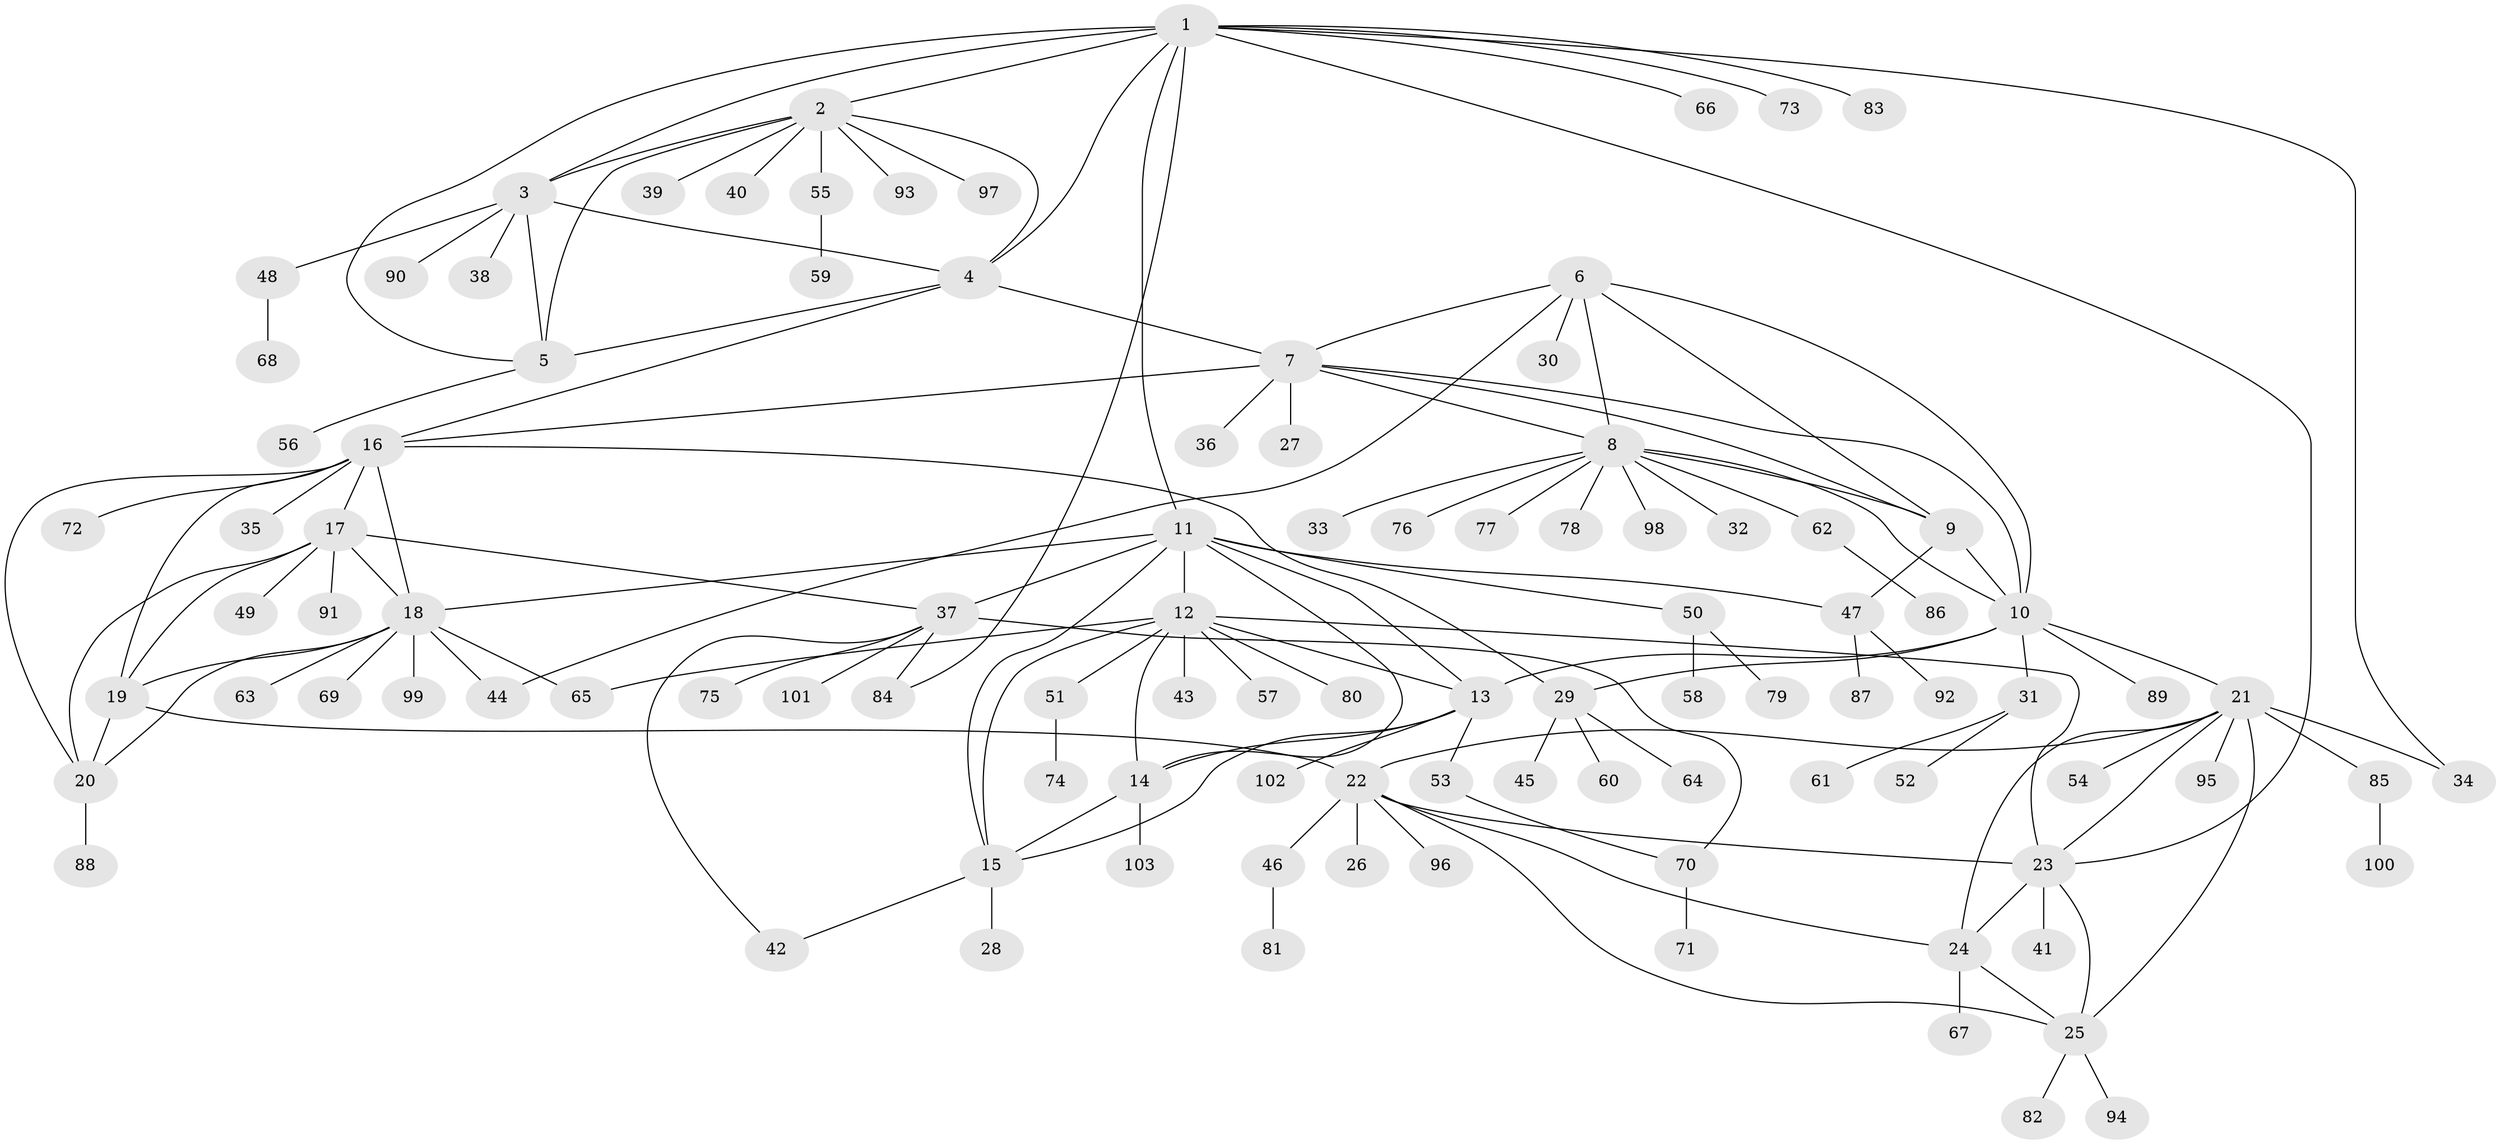 // Generated by graph-tools (version 1.1) at 2025/26/03/09/25 03:26:41]
// undirected, 103 vertices, 147 edges
graph export_dot {
graph [start="1"]
  node [color=gray90,style=filled];
  1;
  2;
  3;
  4;
  5;
  6;
  7;
  8;
  9;
  10;
  11;
  12;
  13;
  14;
  15;
  16;
  17;
  18;
  19;
  20;
  21;
  22;
  23;
  24;
  25;
  26;
  27;
  28;
  29;
  30;
  31;
  32;
  33;
  34;
  35;
  36;
  37;
  38;
  39;
  40;
  41;
  42;
  43;
  44;
  45;
  46;
  47;
  48;
  49;
  50;
  51;
  52;
  53;
  54;
  55;
  56;
  57;
  58;
  59;
  60;
  61;
  62;
  63;
  64;
  65;
  66;
  67;
  68;
  69;
  70;
  71;
  72;
  73;
  74;
  75;
  76;
  77;
  78;
  79;
  80;
  81;
  82;
  83;
  84;
  85;
  86;
  87;
  88;
  89;
  90;
  91;
  92;
  93;
  94;
  95;
  96;
  97;
  98;
  99;
  100;
  101;
  102;
  103;
  1 -- 2;
  1 -- 3;
  1 -- 4;
  1 -- 5;
  1 -- 11;
  1 -- 23;
  1 -- 34;
  1 -- 66;
  1 -- 73;
  1 -- 83;
  1 -- 84;
  2 -- 3;
  2 -- 4;
  2 -- 5;
  2 -- 39;
  2 -- 40;
  2 -- 55;
  2 -- 93;
  2 -- 97;
  3 -- 4;
  3 -- 5;
  3 -- 38;
  3 -- 48;
  3 -- 90;
  4 -- 5;
  4 -- 7;
  4 -- 16;
  5 -- 56;
  6 -- 7;
  6 -- 8;
  6 -- 9;
  6 -- 10;
  6 -- 30;
  6 -- 44;
  7 -- 8;
  7 -- 9;
  7 -- 10;
  7 -- 16;
  7 -- 27;
  7 -- 36;
  8 -- 9;
  8 -- 10;
  8 -- 32;
  8 -- 33;
  8 -- 62;
  8 -- 76;
  8 -- 77;
  8 -- 78;
  8 -- 98;
  9 -- 10;
  9 -- 47;
  10 -- 13;
  10 -- 21;
  10 -- 29;
  10 -- 31;
  10 -- 89;
  11 -- 12;
  11 -- 13;
  11 -- 14;
  11 -- 15;
  11 -- 18;
  11 -- 37;
  11 -- 47;
  11 -- 50;
  12 -- 13;
  12 -- 14;
  12 -- 15;
  12 -- 23;
  12 -- 43;
  12 -- 51;
  12 -- 57;
  12 -- 65;
  12 -- 80;
  13 -- 14;
  13 -- 15;
  13 -- 53;
  13 -- 102;
  14 -- 15;
  14 -- 103;
  15 -- 28;
  15 -- 42;
  16 -- 17;
  16 -- 18;
  16 -- 19;
  16 -- 20;
  16 -- 29;
  16 -- 35;
  16 -- 72;
  17 -- 18;
  17 -- 19;
  17 -- 20;
  17 -- 37;
  17 -- 49;
  17 -- 91;
  18 -- 19;
  18 -- 20;
  18 -- 44;
  18 -- 63;
  18 -- 65;
  18 -- 69;
  18 -- 99;
  19 -- 20;
  19 -- 22;
  20 -- 88;
  21 -- 22;
  21 -- 23;
  21 -- 24;
  21 -- 25;
  21 -- 34;
  21 -- 54;
  21 -- 85;
  21 -- 95;
  22 -- 23;
  22 -- 24;
  22 -- 25;
  22 -- 26;
  22 -- 46;
  22 -- 96;
  23 -- 24;
  23 -- 25;
  23 -- 41;
  24 -- 25;
  24 -- 67;
  25 -- 82;
  25 -- 94;
  29 -- 45;
  29 -- 60;
  29 -- 64;
  31 -- 52;
  31 -- 61;
  37 -- 42;
  37 -- 70;
  37 -- 75;
  37 -- 84;
  37 -- 101;
  46 -- 81;
  47 -- 87;
  47 -- 92;
  48 -- 68;
  50 -- 58;
  50 -- 79;
  51 -- 74;
  53 -- 70;
  55 -- 59;
  62 -- 86;
  70 -- 71;
  85 -- 100;
}
